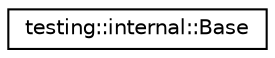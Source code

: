 digraph "Graphical Class Hierarchy"
{
 // LATEX_PDF_SIZE
  edge [fontname="Helvetica",fontsize="10",labelfontname="Helvetica",labelfontsize="10"];
  node [fontname="Helvetica",fontsize="10",shape=record];
  rankdir="LR";
  Node0 [label="testing::internal::Base",height=0.2,width=0.4,color="black", fillcolor="white", style="filled",URL="$classtesting_1_1internal_1_1Base.html",tooltip=" "];
}
